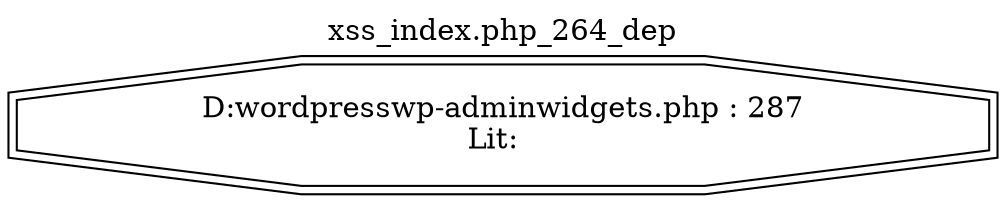 digraph cfg {
  label="xss_index.php_264_dep";
  labelloc=t;
  n1 [shape=doubleoctagon, label="D:\wordpress\wp-admin\widgets.php : 287\nLit: &nbsp;\n"];
}
